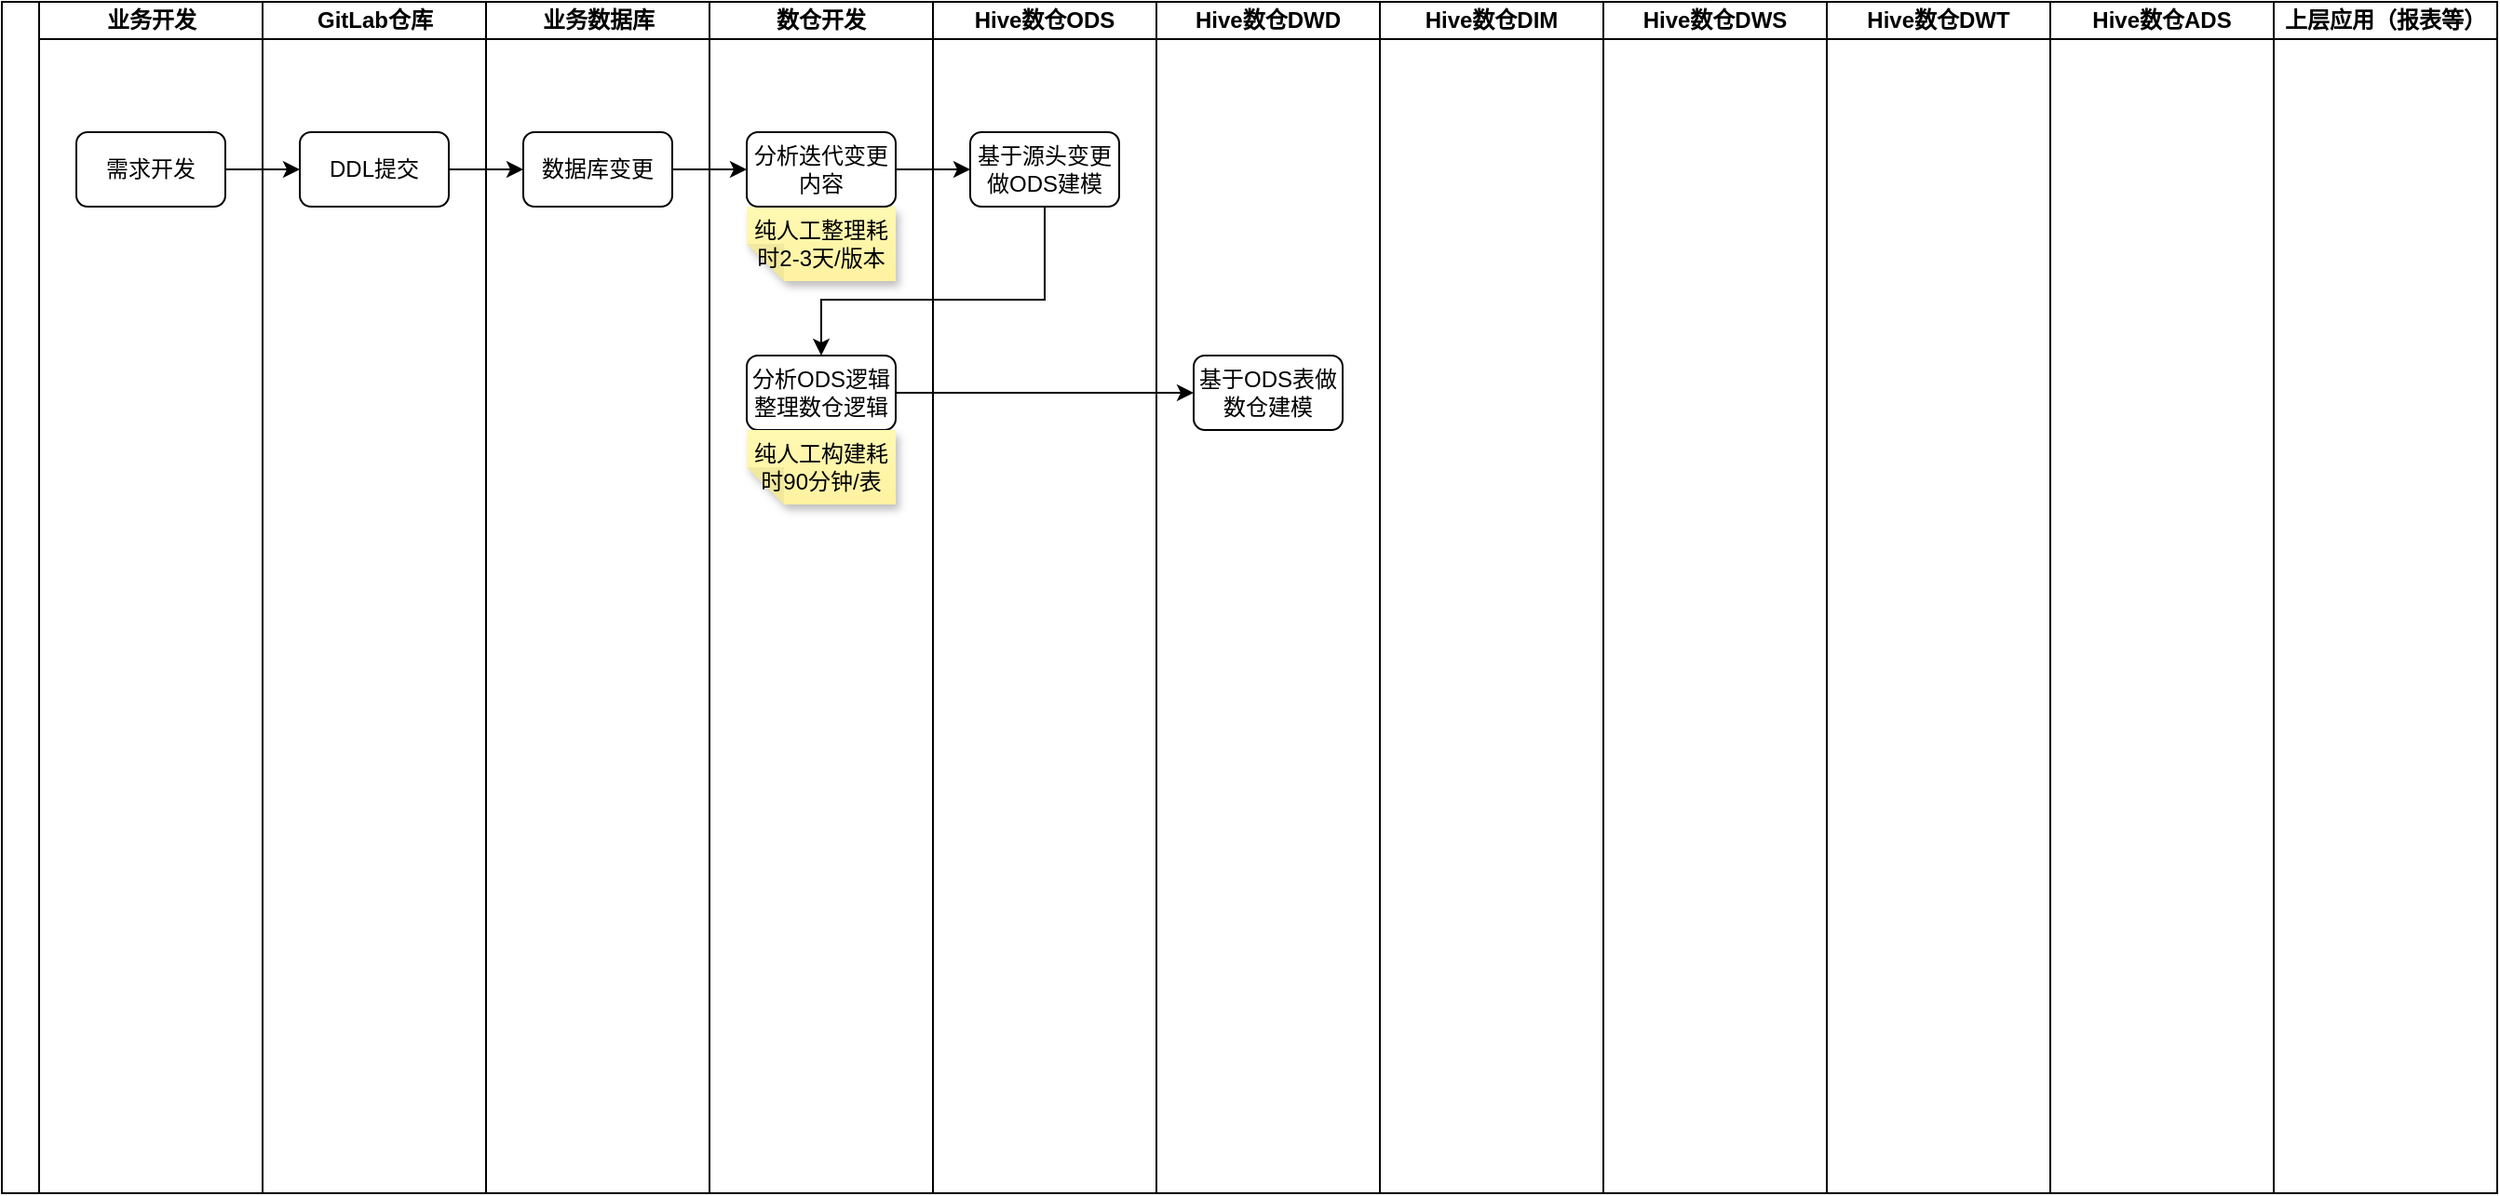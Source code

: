 <mxfile version="27.1.4" pages="2">
  <diagram id="7L3yGNj8f7w2J75RgO2U" name="业务现状分析">
    <mxGraphModel dx="1426" dy="743" grid="1" gridSize="10" guides="1" tooltips="1" connect="1" arrows="1" fold="1" page="1" pageScale="1" pageWidth="1654" pageHeight="2336" math="0" shadow="0">
      <root>
        <mxCell id="0" />
        <mxCell id="1" parent="0" />
        <mxCell id="s95HID76scR3YO6-07gL-6" value="" style="group" vertex="1" connectable="0" parent="1">
          <mxGeometry x="80" y="90" width="1340" height="640" as="geometry" />
        </mxCell>
        <mxCell id="Vvm9jeHT4xGITAVJEtvD-1" value="" style="swimlane;html=1;childLayout=stackLayout;resizeParent=1;resizeParentMax=0;startSize=20;horizontal=0;horizontalStack=1;whiteSpace=wrap;" vertex="1" parent="s95HID76scR3YO6-07gL-6">
          <mxGeometry width="380" height="640" as="geometry" />
        </mxCell>
        <mxCell id="Vvm9jeHT4xGITAVJEtvD-2" value="业务开发" style="swimlane;html=1;startSize=20;" vertex="1" parent="Vvm9jeHT4xGITAVJEtvD-1">
          <mxGeometry x="20" width="120" height="640" as="geometry" />
        </mxCell>
        <mxCell id="Vvm9jeHT4xGITAVJEtvD-3" value="GitLab仓库" style="swimlane;html=1;startSize=20;" vertex="1" parent="Vvm9jeHT4xGITAVJEtvD-1">
          <mxGeometry x="140" width="120" height="640" as="geometry" />
        </mxCell>
        <mxCell id="Vvm9jeHT4xGITAVJEtvD-4" value="业务数据库" style="swimlane;html=1;startSize=20;" vertex="1" parent="Vvm9jeHT4xGITAVJEtvD-1">
          <mxGeometry x="260" width="120" height="640" as="geometry" />
        </mxCell>
        <mxCell id="Vvm9jeHT4xGITAVJEtvD-5" value="数仓开发" style="swimlane;startSize=20;whiteSpace=wrap;html=1;" vertex="1" parent="s95HID76scR3YO6-07gL-6">
          <mxGeometry x="380" width="120" height="640" as="geometry" />
        </mxCell>
        <mxCell id="Vvm9jeHT4xGITAVJEtvD-6" value="Hive数仓ODS" style="swimlane;startSize=20;whiteSpace=wrap;html=1;" vertex="1" parent="s95HID76scR3YO6-07gL-6">
          <mxGeometry x="500" width="120" height="640" as="geometry" />
        </mxCell>
        <mxCell id="s95HID76scR3YO6-07gL-14" value="纯人工整理耗时2-3天/版本" style="shape=note;whiteSpace=wrap;html=1;backgroundOutline=1;fontColor=#000000;darkOpacity=0.05;fillColor=#FFF9B2;strokeColor=none;fillStyle=solid;direction=west;gradientDirection=north;gradientColor=#FFF2A1;shadow=1;size=20;pointerEvents=1;" vertex="1" parent="Vvm9jeHT4xGITAVJEtvD-6">
          <mxGeometry x="-100" y="110" width="80" height="40" as="geometry" />
        </mxCell>
        <mxCell id="s95HID76scR3YO6-07gL-17" value="分析ODS逻辑整理数仓逻辑" style="rounded=1;whiteSpace=wrap;html=1;" vertex="1" parent="Vvm9jeHT4xGITAVJEtvD-6">
          <mxGeometry x="-100" y="190" width="80" height="40" as="geometry" />
        </mxCell>
        <mxCell id="s95HID76scR3YO6-07gL-21" value="纯人工构建耗时90分钟/表" style="shape=note;whiteSpace=wrap;html=1;backgroundOutline=1;fontColor=#000000;darkOpacity=0.05;fillColor=#FFF9B2;strokeColor=none;fillStyle=solid;direction=west;gradientDirection=north;gradientColor=#FFF2A1;shadow=1;size=20;pointerEvents=1;" vertex="1" parent="Vvm9jeHT4xGITAVJEtvD-6">
          <mxGeometry x="-100" y="230" width="80" height="40" as="geometry" />
        </mxCell>
        <mxCell id="s95HID76scR3YO6-07gL-7" value="需求开发" style="rounded=1;whiteSpace=wrap;html=1;" vertex="1" parent="Vvm9jeHT4xGITAVJEtvD-6">
          <mxGeometry x="-460" y="70" width="80" height="40" as="geometry" />
        </mxCell>
        <mxCell id="s95HID76scR3YO6-07gL-8" value="DDL提交" style="rounded=1;whiteSpace=wrap;html=1;" vertex="1" parent="Vvm9jeHT4xGITAVJEtvD-6">
          <mxGeometry x="-340" y="70" width="80" height="40" as="geometry" />
        </mxCell>
        <mxCell id="s95HID76scR3YO6-07gL-10" value="数据库变更" style="rounded=1;whiteSpace=wrap;html=1;" vertex="1" parent="Vvm9jeHT4xGITAVJEtvD-6">
          <mxGeometry x="-220" y="70" width="80" height="40" as="geometry" />
        </mxCell>
        <mxCell id="s95HID76scR3YO6-07gL-9" style="edgeStyle=orthogonalEdgeStyle;rounded=0;orthogonalLoop=1;jettySize=auto;html=1;exitX=1;exitY=0.5;exitDx=0;exitDy=0;entryX=0;entryY=0.5;entryDx=0;entryDy=0;" edge="1" parent="Vvm9jeHT4xGITAVJEtvD-6" source="s95HID76scR3YO6-07gL-7" target="s95HID76scR3YO6-07gL-8">
          <mxGeometry relative="1" as="geometry" />
        </mxCell>
        <mxCell id="s95HID76scR3YO6-07gL-11" style="edgeStyle=orthogonalEdgeStyle;rounded=0;orthogonalLoop=1;jettySize=auto;html=1;exitX=1;exitY=0.5;exitDx=0;exitDy=0;entryX=0;entryY=0.5;entryDx=0;entryDy=0;" edge="1" parent="Vvm9jeHT4xGITAVJEtvD-6" source="s95HID76scR3YO6-07gL-8" target="s95HID76scR3YO6-07gL-10">
          <mxGeometry relative="1" as="geometry" />
        </mxCell>
        <mxCell id="s95HID76scR3YO6-07gL-12" value="分析迭代变更内容" style="rounded=1;whiteSpace=wrap;html=1;" vertex="1" parent="Vvm9jeHT4xGITAVJEtvD-6">
          <mxGeometry x="-100" y="70" width="80" height="40" as="geometry" />
        </mxCell>
        <mxCell id="s95HID76scR3YO6-07gL-15" value="基于源头变更做ODS建模" style="rounded=1;whiteSpace=wrap;html=1;" vertex="1" parent="Vvm9jeHT4xGITAVJEtvD-6">
          <mxGeometry x="20" y="70" width="80" height="40" as="geometry" />
        </mxCell>
        <mxCell id="s95HID76scR3YO6-07gL-13" style="edgeStyle=orthogonalEdgeStyle;rounded=0;orthogonalLoop=1;jettySize=auto;html=1;exitX=1;exitY=0.5;exitDx=0;exitDy=0;entryX=0;entryY=0.5;entryDx=0;entryDy=0;" edge="1" parent="Vvm9jeHT4xGITAVJEtvD-6" source="s95HID76scR3YO6-07gL-10" target="s95HID76scR3YO6-07gL-12">
          <mxGeometry relative="1" as="geometry" />
        </mxCell>
        <mxCell id="s95HID76scR3YO6-07gL-16" style="edgeStyle=orthogonalEdgeStyle;rounded=0;orthogonalLoop=1;jettySize=auto;html=1;exitX=1;exitY=0.5;exitDx=0;exitDy=0;" edge="1" parent="Vvm9jeHT4xGITAVJEtvD-6" source="s95HID76scR3YO6-07gL-12" target="s95HID76scR3YO6-07gL-15">
          <mxGeometry relative="1" as="geometry" />
        </mxCell>
        <mxCell id="s95HID76scR3YO6-07gL-19" value="基于ODS表做数仓建模" style="rounded=1;whiteSpace=wrap;html=1;" vertex="1" parent="Vvm9jeHT4xGITAVJEtvD-6">
          <mxGeometry x="140" y="190" width="80" height="40" as="geometry" />
        </mxCell>
        <mxCell id="s95HID76scR3YO6-07gL-18" style="edgeStyle=orthogonalEdgeStyle;rounded=0;orthogonalLoop=1;jettySize=auto;html=1;exitX=0.5;exitY=1;exitDx=0;exitDy=0;entryX=0.5;entryY=0;entryDx=0;entryDy=0;" edge="1" parent="Vvm9jeHT4xGITAVJEtvD-6" source="s95HID76scR3YO6-07gL-15" target="s95HID76scR3YO6-07gL-17">
          <mxGeometry relative="1" as="geometry">
            <Array as="points">
              <mxPoint x="60" y="160" />
              <mxPoint x="-60" y="160" />
            </Array>
          </mxGeometry>
        </mxCell>
        <mxCell id="s95HID76scR3YO6-07gL-20" style="edgeStyle=orthogonalEdgeStyle;rounded=0;orthogonalLoop=1;jettySize=auto;html=1;exitX=1;exitY=0.5;exitDx=0;exitDy=0;entryX=0;entryY=0.5;entryDx=0;entryDy=0;" edge="1" parent="Vvm9jeHT4xGITAVJEtvD-6" source="s95HID76scR3YO6-07gL-17" target="s95HID76scR3YO6-07gL-19">
          <mxGeometry relative="1" as="geometry" />
        </mxCell>
        <mxCell id="Vvm9jeHT4xGITAVJEtvD-7" value="Hive数仓DWD" style="swimlane;startSize=20;whiteSpace=wrap;html=1;" vertex="1" parent="s95HID76scR3YO6-07gL-6">
          <mxGeometry x="620" width="120" height="640" as="geometry" />
        </mxCell>
        <mxCell id="s95HID76scR3YO6-07gL-1" value="Hive数仓DIM" style="swimlane;startSize=20;whiteSpace=wrap;html=1;" vertex="1" parent="s95HID76scR3YO6-07gL-6">
          <mxGeometry x="740" width="120" height="640" as="geometry" />
        </mxCell>
        <mxCell id="s95HID76scR3YO6-07gL-2" value="Hive数仓DWS" style="swimlane;startSize=20;whiteSpace=wrap;html=1;" vertex="1" parent="s95HID76scR3YO6-07gL-6">
          <mxGeometry x="860" width="120" height="640" as="geometry" />
        </mxCell>
        <mxCell id="s95HID76scR3YO6-07gL-3" value="Hive数仓DWT" style="swimlane;startSize=20;whiteSpace=wrap;html=1;" vertex="1" parent="s95HID76scR3YO6-07gL-6">
          <mxGeometry x="980" width="120" height="640" as="geometry" />
        </mxCell>
        <mxCell id="s95HID76scR3YO6-07gL-4" value="Hive数仓ADS" style="swimlane;startSize=20;whiteSpace=wrap;html=1;" vertex="1" parent="s95HID76scR3YO6-07gL-6">
          <mxGeometry x="1100" width="120" height="640" as="geometry" />
        </mxCell>
        <mxCell id="s95HID76scR3YO6-07gL-5" value="上层应用（报表等）" style="swimlane;startSize=20;whiteSpace=wrap;html=1;" vertex="1" parent="s95HID76scR3YO6-07gL-6">
          <mxGeometry x="1220" width="120" height="640" as="geometry" />
        </mxCell>
      </root>
    </mxGraphModel>
  </diagram>
  <diagram name="整体流程" id="W6ySvtXdl_KMA3Iv42CC">
    <mxGraphModel dx="1426" dy="743" grid="1" gridSize="10" guides="1" tooltips="1" connect="1" arrows="1" fold="1" page="1" pageScale="1" pageWidth="240" pageHeight="200" math="0" shadow="0">
      <root>
        <mxCell id="0" />
        <mxCell id="1" parent="0" />
        <mxCell id="cDRvLgXt-hZWvaxISTlc-46" value="" style="group" parent="1" vertex="1" connectable="0">
          <mxGeometry x="60" y="60" width="820" height="720" as="geometry" />
        </mxCell>
        <mxCell id="cDRvLgXt-hZWvaxISTlc-44" value="" style="group" parent="cDRvLgXt-hZWvaxISTlc-46" vertex="1" connectable="0">
          <mxGeometry width="820" height="720" as="geometry" />
        </mxCell>
        <mxCell id="cDRvLgXt-hZWvaxISTlc-38" value="" style="swimlane;html=1;childLayout=stackLayout;resizeParent=1;resizeParentMax=0;startSize=20;horizontal=0;horizontalStack=1;whiteSpace=wrap;" parent="cDRvLgXt-hZWvaxISTlc-44" vertex="1">
          <mxGeometry width="500" height="580" as="geometry" />
        </mxCell>
        <mxCell id="cDRvLgXt-hZWvaxISTlc-39" value="业务库" style="swimlane;html=1;startSize=20;" parent="cDRvLgXt-hZWvaxISTlc-38" vertex="1">
          <mxGeometry x="20" width="160" height="580" as="geometry" />
        </mxCell>
        <mxCell id="cDRvLgXt-hZWvaxISTlc-40" value="变更分析Agent" style="swimlane;html=1;startSize=20;" parent="cDRvLgXt-hZWvaxISTlc-38" vertex="1">
          <mxGeometry x="180" width="160" height="580" as="geometry">
            <mxRectangle x="151.613" width="40" height="720" as="alternateBounds" />
          </mxGeometry>
        </mxCell>
        <mxCell id="cDRvLgXt-hZWvaxISTlc-45" value="源头变更" style="rounded=1;whiteSpace=wrap;html=1;" parent="cDRvLgXt-hZWvaxISTlc-40" vertex="1">
          <mxGeometry x="-120" y="59.998" width="80" height="38.889" as="geometry" />
        </mxCell>
        <mxCell id="cDRvLgXt-hZWvaxISTlc-48" style="edgeStyle=orthogonalEdgeStyle;rounded=0;orthogonalLoop=1;jettySize=auto;html=1;exitX=1;exitY=0.5;exitDx=0;exitDy=0;entryX=0;entryY=0.5;entryDx=0;entryDy=0;" parent="cDRvLgXt-hZWvaxISTlc-40" source="cDRvLgXt-hZWvaxISTlc-45" edge="1">
          <mxGeometry relative="1" as="geometry">
            <mxPoint x="40" y="79.442" as="targetPoint" />
          </mxGeometry>
        </mxCell>
        <mxCell id="cDRvLgXt-hZWvaxISTlc-53" style="edgeStyle=orthogonalEdgeStyle;rounded=0;orthogonalLoop=1;jettySize=auto;html=1;exitX=0.5;exitY=1;exitDx=0;exitDy=0;entryX=0.5;entryY=0;entryDx=0;entryDy=0;dashed=1;" parent="cDRvLgXt-hZWvaxISTlc-40" source="cDRvLgXt-hZWvaxISTlc-50" target="cDRvLgXt-hZWvaxISTlc-52" edge="1">
          <mxGeometry relative="1" as="geometry" />
        </mxCell>
        <mxCell id="cDRvLgXt-hZWvaxISTlc-50" value="变更分析" style="shape=process;whiteSpace=wrap;html=1;backgroundOutline=1;" parent="cDRvLgXt-hZWvaxISTlc-40" vertex="1">
          <mxGeometry x="40" y="59.998" width="80" height="38.889" as="geometry" />
        </mxCell>
        <mxCell id="cDRvLgXt-hZWvaxISTlc-52" value="" style="rounded=1;whiteSpace=wrap;html=1;dashed=1;dashPattern=12 12;" parent="cDRvLgXt-hZWvaxISTlc-40" vertex="1">
          <mxGeometry x="20" y="140" width="120" height="360" as="geometry" />
        </mxCell>
        <mxCell id="cDRvLgXt-hZWvaxISTlc-55" style="edgeStyle=orthogonalEdgeStyle;rounded=0;orthogonalLoop=1;jettySize=auto;html=1;exitX=0.5;exitY=1;exitDx=0;exitDy=0;entryX=0.5;entryY=0;entryDx=0;entryDy=0;" parent="cDRvLgXt-hZWvaxISTlc-40" source="cDRvLgXt-hZWvaxISTlc-51" target="cDRvLgXt-hZWvaxISTlc-54" edge="1">
          <mxGeometry relative="1" as="geometry" />
        </mxCell>
        <mxCell id="cDRvLgXt-hZWvaxISTlc-51" value="源头变更采集" style="rounded=1;whiteSpace=wrap;html=1;" parent="cDRvLgXt-hZWvaxISTlc-40" vertex="1">
          <mxGeometry x="40" y="180" width="80" height="38.889" as="geometry" />
        </mxCell>
        <mxCell id="cDRvLgXt-hZWvaxISTlc-57" style="edgeStyle=orthogonalEdgeStyle;rounded=0;orthogonalLoop=1;jettySize=auto;html=1;exitX=0.5;exitY=1;exitDx=0;exitDy=0;entryX=0.5;entryY=0;entryDx=0;entryDy=0;" parent="cDRvLgXt-hZWvaxISTlc-40" source="cDRvLgXt-hZWvaxISTlc-54" target="cDRvLgXt-hZWvaxISTlc-56" edge="1">
          <mxGeometry relative="1" as="geometry" />
        </mxCell>
        <mxCell id="cDRvLgXt-hZWvaxISTlc-54" value="变更类型判断" style="rounded=1;whiteSpace=wrap;html=1;" parent="cDRvLgXt-hZWvaxISTlc-40" vertex="1">
          <mxGeometry x="40" y="260" width="80" height="38.889" as="geometry" />
        </mxCell>
        <mxCell id="cDRvLgXt-hZWvaxISTlc-65" style="edgeStyle=orthogonalEdgeStyle;rounded=0;orthogonalLoop=1;jettySize=auto;html=1;exitX=0.5;exitY=1;exitDx=0;exitDy=0;entryX=0.5;entryY=0;entryDx=0;entryDy=0;" parent="cDRvLgXt-hZWvaxISTlc-40" source="cDRvLgXt-hZWvaxISTlc-56" target="cDRvLgXt-hZWvaxISTlc-64" edge="1">
          <mxGeometry relative="1" as="geometry" />
        </mxCell>
        <mxCell id="cDRvLgXt-hZWvaxISTlc-56" value="变更内容分析" style="rounded=1;whiteSpace=wrap;html=1;" parent="cDRvLgXt-hZWvaxISTlc-40" vertex="1">
          <mxGeometry x="40" y="340" width="80" height="38.889" as="geometry" />
        </mxCell>
        <mxCell id="cDRvLgXt-hZWvaxISTlc-64" value="变更报告输出" style="rounded=1;whiteSpace=wrap;html=1;" parent="cDRvLgXt-hZWvaxISTlc-40" vertex="1">
          <mxGeometry x="40" y="420.56" width="80" height="38.889" as="geometry" />
        </mxCell>
        <mxCell id="cDRvLgXt-hZWvaxISTlc-41" value="ODS建模Agent" style="swimlane;html=1;startSize=20;" parent="cDRvLgXt-hZWvaxISTlc-38" vertex="1">
          <mxGeometry x="340" width="160" height="580" as="geometry">
            <mxRectangle x="283.226" width="40" height="720" as="alternateBounds" />
          </mxGeometry>
        </mxCell>
        <mxCell id="cDRvLgXt-hZWvaxISTlc-67" style="edgeStyle=orthogonalEdgeStyle;rounded=0;orthogonalLoop=1;jettySize=auto;html=1;exitX=0.5;exitY=1;exitDx=0;exitDy=0;dashed=1;" parent="cDRvLgXt-hZWvaxISTlc-41" source="cDRvLgXt-hZWvaxISTlc-58" edge="1">
          <mxGeometry relative="1" as="geometry">
            <mxPoint x="80" y="140" as="targetPoint" />
          </mxGeometry>
        </mxCell>
        <mxCell id="cDRvLgXt-hZWvaxISTlc-58" value="ODS建模" style="shape=process;whiteSpace=wrap;html=1;backgroundOutline=1;" parent="cDRvLgXt-hZWvaxISTlc-41" vertex="1">
          <mxGeometry x="40" y="60" width="80" height="38.889" as="geometry" />
        </mxCell>
        <mxCell id="cDRvLgXt-hZWvaxISTlc-66" value="" style="rounded=1;whiteSpace=wrap;html=1;dashed=1;dashPattern=12 12;" parent="cDRvLgXt-hZWvaxISTlc-41" vertex="1">
          <mxGeometry x="20" y="140" width="120" height="360" as="geometry" />
        </mxCell>
        <mxCell id="cDRvLgXt-hZWvaxISTlc-69" value="字段变更建模" style="rounded=1;whiteSpace=wrap;html=1;" parent="cDRvLgXt-hZWvaxISTlc-41" vertex="1">
          <mxGeometry x="40" y="290" width="80" height="38.889" as="geometry" />
        </mxCell>
        <mxCell id="cDRvLgXt-hZWvaxISTlc-71" value="表变更建模" style="rounded=1;whiteSpace=wrap;html=1;" parent="cDRvLgXt-hZWvaxISTlc-41" vertex="1">
          <mxGeometry x="40" y="390" width="80" height="38.889" as="geometry" />
        </mxCell>
        <mxCell id="cDRvLgXt-hZWvaxISTlc-79" value="1. 新增表&lt;div&gt;2. 删除表&lt;/div&gt;&lt;div&gt;3. 分库分表&lt;/div&gt;" style="shape=note;whiteSpace=wrap;html=1;backgroundOutline=1;fontColor=#000000;darkOpacity=0.05;fillColor=#FFF9B2;strokeColor=none;fillStyle=solid;direction=west;gradientDirection=north;gradientColor=#FFF2A1;shadow=1;size=20;pointerEvents=1;align=left;" parent="cDRvLgXt-hZWvaxISTlc-41" vertex="1">
          <mxGeometry x="40" y="428.89" width="80" height="50" as="geometry" />
        </mxCell>
        <mxCell id="cDRvLgXt-hZWvaxISTlc-80" value="1. 新增字段&lt;div&gt;2. 删除字段&lt;/div&gt;&lt;div&gt;3. 修改字段&lt;/div&gt;" style="shape=note;whiteSpace=wrap;html=1;backgroundOutline=1;fontColor=#000000;darkOpacity=0.05;fillColor=#FFF9B2;strokeColor=none;fillStyle=solid;direction=west;gradientDirection=north;gradientColor=#FFF2A1;shadow=1;size=0;pointerEvents=1;align=left;" parent="cDRvLgXt-hZWvaxISTlc-41" vertex="1">
          <mxGeometry x="40" y="330" width="80" height="48.89" as="geometry" />
        </mxCell>
        <mxCell id="cDRvLgXt-hZWvaxISTlc-81" value="下游影响分析" style="rounded=1;whiteSpace=wrap;html=1;fillColor=#d5e8d4;strokeColor=#82b366;" parent="cDRvLgXt-hZWvaxISTlc-41" vertex="1">
          <mxGeometry x="40" y="180" width="80" height="38.889" as="geometry" />
        </mxCell>
        <mxCell id="cDRvLgXt-hZWvaxISTlc-91" value="1. 已有DW的迭代&lt;div&gt;2. 新增DW&lt;/div&gt;" style="shape=note;whiteSpace=wrap;html=1;backgroundOutline=1;fontColor=#000000;darkOpacity=0.05;fillColor=#FFF9B2;strokeColor=none;fillStyle=solid;direction=west;gradientDirection=north;gradientColor=#FFF2A1;shadow=1;size=0;pointerEvents=1;align=left;" parent="cDRvLgXt-hZWvaxISTlc-41" vertex="1">
          <mxGeometry x="40" y="218.89" width="80" height="48.89" as="geometry" />
        </mxCell>
        <mxCell id="cDRvLgXt-hZWvaxISTlc-59" style="edgeStyle=orthogonalEdgeStyle;rounded=0;orthogonalLoop=1;jettySize=auto;html=1;exitX=1;exitY=0.5;exitDx=0;exitDy=0;entryX=0;entryY=0.5;entryDx=0;entryDy=0;dashed=1;dashPattern=1 4;strokeColor=default;" parent="cDRvLgXt-hZWvaxISTlc-38" source="cDRvLgXt-hZWvaxISTlc-50" target="cDRvLgXt-hZWvaxISTlc-58" edge="1">
          <mxGeometry relative="1" as="geometry" />
        </mxCell>
        <mxCell id="cDRvLgXt-hZWvaxISTlc-76" style="edgeStyle=orthogonalEdgeStyle;rounded=1;orthogonalLoop=1;jettySize=auto;html=1;exitX=1;exitY=0.25;exitDx=0;exitDy=0;entryX=0;entryY=0.5;entryDx=0;entryDy=0;curved=0;" parent="cDRvLgXt-hZWvaxISTlc-38" source="cDRvLgXt-hZWvaxISTlc-56" target="cDRvLgXt-hZWvaxISTlc-69" edge="1">
          <mxGeometry relative="1" as="geometry">
            <Array as="points">
              <mxPoint x="330" y="350" />
              <mxPoint x="330" y="309" />
            </Array>
          </mxGeometry>
        </mxCell>
        <mxCell id="cDRvLgXt-hZWvaxISTlc-78" style="edgeStyle=orthogonalEdgeStyle;rounded=1;orthogonalLoop=1;jettySize=auto;html=1;exitX=1;exitY=0.75;exitDx=0;exitDy=0;entryX=0;entryY=0.5;entryDx=0;entryDy=0;curved=0;" parent="cDRvLgXt-hZWvaxISTlc-38" source="cDRvLgXt-hZWvaxISTlc-56" target="cDRvLgXt-hZWvaxISTlc-71" edge="1">
          <mxGeometry relative="1" as="geometry">
            <Array as="points">
              <mxPoint x="330" y="369" />
              <mxPoint x="330" y="409" />
            </Array>
          </mxGeometry>
        </mxCell>
        <mxCell id="cDRvLgXt-hZWvaxISTlc-42" value="DW建模Agent" style="swimlane;startSize=20;whiteSpace=wrap;html=1;" parent="cDRvLgXt-hZWvaxISTlc-44" vertex="1">
          <mxGeometry x="500" width="160" height="580" as="geometry" />
        </mxCell>
        <mxCell id="cDRvLgXt-hZWvaxISTlc-83" style="edgeStyle=orthogonalEdgeStyle;rounded=0;orthogonalLoop=1;jettySize=auto;html=1;exitX=0.5;exitY=1;exitDx=0;exitDy=0;dashed=1;" parent="cDRvLgXt-hZWvaxISTlc-42" source="cDRvLgXt-hZWvaxISTlc-60" target="cDRvLgXt-hZWvaxISTlc-82" edge="1">
          <mxGeometry relative="1" as="geometry" />
        </mxCell>
        <mxCell id="cDRvLgXt-hZWvaxISTlc-60" value="DW建模" style="shape=process;whiteSpace=wrap;html=1;backgroundOutline=1;" parent="cDRvLgXt-hZWvaxISTlc-42" vertex="1">
          <mxGeometry x="40" y="60" width="80" height="38.889" as="geometry" />
        </mxCell>
        <mxCell id="cDRvLgXt-hZWvaxISTlc-82" value="" style="rounded=1;whiteSpace=wrap;html=1;dashed=1;dashPattern=12 12;" parent="cDRvLgXt-hZWvaxISTlc-42" vertex="1">
          <mxGeometry x="20" y="140" width="120" height="420" as="geometry" />
        </mxCell>
        <mxCell id="cDRvLgXt-hZWvaxISTlc-87" style="edgeStyle=orthogonalEdgeStyle;rounded=0;orthogonalLoop=1;jettySize=auto;html=1;exitX=0.5;exitY=1;exitDx=0;exitDy=0;entryX=0.5;entryY=0;entryDx=0;entryDy=0;" parent="cDRvLgXt-hZWvaxISTlc-42" source="cDRvLgXt-hZWvaxISTlc-84" target="cDRvLgXt-hZWvaxISTlc-86" edge="1">
          <mxGeometry relative="1" as="geometry" />
        </mxCell>
        <mxCell id="cDRvLgXt-hZWvaxISTlc-84" value="判断建模类型&lt;div&gt;dwd/dim/dwt/dws&lt;/div&gt;" style="rounded=1;whiteSpace=wrap;html=1;" parent="cDRvLgXt-hZWvaxISTlc-42" vertex="1">
          <mxGeometry x="40" y="180" width="80" height="38.889" as="geometry" />
        </mxCell>
        <mxCell id="cDRvLgXt-hZWvaxISTlc-89" style="edgeStyle=orthogonalEdgeStyle;rounded=0;orthogonalLoop=1;jettySize=auto;html=1;exitX=0.5;exitY=1;exitDx=0;exitDy=0;" parent="cDRvLgXt-hZWvaxISTlc-42" source="cDRvLgXt-hZWvaxISTlc-86" target="cDRvLgXt-hZWvaxISTlc-88" edge="1">
          <mxGeometry relative="1" as="geometry" />
        </mxCell>
        <mxCell id="cDRvLgXt-hZWvaxISTlc-86" value="建模信息生成" style="rounded=1;whiteSpace=wrap;html=1;" parent="cDRvLgXt-hZWvaxISTlc-42" vertex="1">
          <mxGeometry x="40" y="260" width="80" height="38.889" as="geometry" />
        </mxCell>
        <mxCell id="cDRvLgXt-hZWvaxISTlc-93" style="edgeStyle=orthogonalEdgeStyle;rounded=0;orthogonalLoop=1;jettySize=auto;html=1;exitX=0.5;exitY=1;exitDx=0;exitDy=0;entryX=0.5;entryY=0;entryDx=0;entryDy=0;" parent="cDRvLgXt-hZWvaxISTlc-42" source="cDRvLgXt-hZWvaxISTlc-88" target="cDRvLgXt-hZWvaxISTlc-92" edge="1">
          <mxGeometry relative="1" as="geometry" />
        </mxCell>
        <mxCell id="cDRvLgXt-hZWvaxISTlc-88" value="画布逻辑产出或更新" style="rounded=1;whiteSpace=wrap;html=1;" parent="cDRvLgXt-hZWvaxISTlc-42" vertex="1">
          <mxGeometry x="40" y="340" width="80" height="38.889" as="geometry" />
        </mxCell>
        <mxCell id="cDRvLgXt-hZWvaxISTlc-107" style="edgeStyle=orthogonalEdgeStyle;rounded=0;orthogonalLoop=1;jettySize=auto;html=1;exitX=0.5;exitY=1;exitDx=0;exitDy=0;entryX=0.5;entryY=0;entryDx=0;entryDy=0;" parent="cDRvLgXt-hZWvaxISTlc-42" source="cDRvLgXt-hZWvaxISTlc-92" target="cDRvLgXt-hZWvaxISTlc-98" edge="1">
          <mxGeometry relative="1" as="geometry" />
        </mxCell>
        <mxCell id="cDRvLgXt-hZWvaxISTlc-92" value="模型发布" style="rounded=1;whiteSpace=wrap;html=1;" parent="cDRvLgXt-hZWvaxISTlc-42" vertex="1">
          <mxGeometry x="40" y="420" width="80" height="38.889" as="geometry" />
        </mxCell>
        <mxCell id="cDRvLgXt-hZWvaxISTlc-98" value="下游影响分析" style="rounded=1;whiteSpace=wrap;html=1;fillColor=#d5e8d4;strokeColor=#82b366;" parent="cDRvLgXt-hZWvaxISTlc-42" vertex="1">
          <mxGeometry x="40" y="501.11" width="80" height="38.889" as="geometry" />
        </mxCell>
        <mxCell id="lhbmunmkYhHzS3l1FToV-1" value="字段归一化" style="shape=note;whiteSpace=wrap;html=1;backgroundOutline=1;fontColor=#000000;darkOpacity=0.05;fillColor=#FFF9B2;strokeColor=none;fillStyle=solid;direction=west;gradientDirection=north;gradientColor=#FFF2A1;shadow=1;size=0;pointerEvents=1;align=left;" vertex="1" parent="cDRvLgXt-hZWvaxISTlc-42">
          <mxGeometry x="90" y="300" width="40" height="30" as="geometry" />
        </mxCell>
        <mxCell id="cDRvLgXt-hZWvaxISTlc-61" style="edgeStyle=orthogonalEdgeStyle;rounded=0;orthogonalLoop=1;jettySize=auto;html=1;exitX=1;exitY=0.5;exitDx=0;exitDy=0;dashed=1;dashPattern=1 4;" parent="cDRvLgXt-hZWvaxISTlc-44" source="cDRvLgXt-hZWvaxISTlc-58" target="cDRvLgXt-hZWvaxISTlc-60" edge="1">
          <mxGeometry relative="1" as="geometry" />
        </mxCell>
        <mxCell id="cDRvLgXt-hZWvaxISTlc-90" style="edgeStyle=orthogonalEdgeStyle;rounded=0;orthogonalLoop=1;jettySize=auto;html=1;exitX=1;exitY=0.5;exitDx=0;exitDy=0;entryX=0;entryY=0.5;entryDx=0;entryDy=0;" parent="cDRvLgXt-hZWvaxISTlc-44" source="cDRvLgXt-hZWvaxISTlc-81" target="cDRvLgXt-hZWvaxISTlc-84" edge="1">
          <mxGeometry relative="1" as="geometry" />
        </mxCell>
        <mxCell id="cDRvLgXt-hZWvaxISTlc-95" value="&lt;div style=&quot;line-height: 40%;&quot;&gt;&lt;h1 style=&quot;margin-top: 0px; line-height: 40%;&quot;&gt;&lt;span style=&quot;font-weight: 400;&quot;&gt;&lt;font style=&quot;font-size: 14px; line-height: 40%;&quot;&gt;1、所有模型的物化不在建模流程中处理，而是在模型使用过程中动态进行处理。&lt;/font&gt;&lt;/span&gt;&lt;/h1&gt;&lt;div&gt;&lt;h1 style=&quot;margin-top: 0px; line-height: 9.6px;&quot;&gt;&lt;span style=&quot;font-weight: 400;&quot;&gt;&lt;font style=&quot;font-size: 14px; line-height: 5.6px;&quot;&gt;2、下游影响分析需要调用数据资产Agent的能力。&lt;/font&gt;&lt;/span&gt;&lt;/h1&gt;&lt;h1 style=&quot;margin-top: 0px; line-height: 9.6px;&quot;&gt;&lt;span style=&quot;background-color: transparent; color: light-dark(rgb(0, 0, 0), rgb(255, 255, 255)); font-weight: normal; font-size: 14px;&quot;&gt;3、&lt;/span&gt;&lt;span style=&quot;background-color: transparent; color: light-dark(rgb(0, 0, 0), rgb(255, 255, 255)); font-weight: normal; font-size: 14px;&quot;&gt;DW建模和ADS建模的模型发布需要对接指标平台，将模型中所有指标录入指标平台。&lt;/span&gt;&lt;/h1&gt;&lt;div&gt;&lt;span style=&quot;background-color: transparent; color: light-dark(rgb(0, 0, 0), rgb(255, 255, 255)); font-size: 14px;&quot;&gt;4、所有建模Agent处理过程中需要及时通知数仓或ADS相关负责人，并发送详细的建模报告。&lt;/span&gt;&lt;/div&gt;&lt;/div&gt;&lt;div&gt;&lt;br&gt;&lt;/div&gt;&lt;/div&gt;" style="text;html=1;whiteSpace=wrap;overflow=hidden;rounded=0;" parent="cDRvLgXt-hZWvaxISTlc-44" vertex="1">
          <mxGeometry y="580" width="820" height="120" as="geometry" />
        </mxCell>
        <mxCell id="cDRvLgXt-hZWvaxISTlc-96" value="" style="rounded=1;whiteSpace=wrap;html=1;dashed=1;dashPattern=12 12;" parent="cDRvLgXt-hZWvaxISTlc-44" vertex="1">
          <mxGeometry x="680" y="140" width="120" height="360" as="geometry" />
        </mxCell>
        <mxCell id="cDRvLgXt-hZWvaxISTlc-103" style="edgeStyle=orthogonalEdgeStyle;rounded=0;orthogonalLoop=1;jettySize=auto;html=1;exitX=0.5;exitY=1;exitDx=0;exitDy=0;" parent="cDRvLgXt-hZWvaxISTlc-44" source="cDRvLgXt-hZWvaxISTlc-99" target="cDRvLgXt-hZWvaxISTlc-101" edge="1">
          <mxGeometry relative="1" as="geometry" />
        </mxCell>
        <mxCell id="cDRvLgXt-hZWvaxISTlc-99" value="建模信息生成" style="rounded=1;whiteSpace=wrap;html=1;" parent="cDRvLgXt-hZWvaxISTlc-44" vertex="1">
          <mxGeometry x="700" y="180" width="80" height="38.889" as="geometry" />
        </mxCell>
        <mxCell id="cDRvLgXt-hZWvaxISTlc-100" style="edgeStyle=orthogonalEdgeStyle;rounded=1;orthogonalLoop=1;jettySize=auto;html=1;exitX=1;exitY=0.5;exitDx=0;exitDy=0;entryX=0;entryY=0.5;entryDx=0;entryDy=0;curved=0;" parent="cDRvLgXt-hZWvaxISTlc-44" source="cDRvLgXt-hZWvaxISTlc-98" target="cDRvLgXt-hZWvaxISTlc-99" edge="1">
          <mxGeometry relative="1" as="geometry">
            <Array as="points">
              <mxPoint x="650" y="521" />
              <mxPoint x="650" y="199" />
            </Array>
          </mxGeometry>
        </mxCell>
        <mxCell id="cDRvLgXt-hZWvaxISTlc-105" style="edgeStyle=orthogonalEdgeStyle;rounded=0;orthogonalLoop=1;jettySize=auto;html=1;exitX=0.5;exitY=1;exitDx=0;exitDy=0;" parent="cDRvLgXt-hZWvaxISTlc-44" source="cDRvLgXt-hZWvaxISTlc-101" target="cDRvLgXt-hZWvaxISTlc-104" edge="1">
          <mxGeometry relative="1" as="geometry" />
        </mxCell>
        <mxCell id="cDRvLgXt-hZWvaxISTlc-101" value="画布逻辑产出或更新" style="rounded=1;whiteSpace=wrap;html=1;" parent="cDRvLgXt-hZWvaxISTlc-44" vertex="1">
          <mxGeometry x="700" y="260" width="80" height="38.889" as="geometry" />
        </mxCell>
        <mxCell id="cDRvLgXt-hZWvaxISTlc-108" style="edgeStyle=orthogonalEdgeStyle;rounded=0;orthogonalLoop=1;jettySize=auto;html=1;exitX=0.5;exitY=1;exitDx=0;exitDy=0;" parent="cDRvLgXt-hZWvaxISTlc-44" source="cDRvLgXt-hZWvaxISTlc-104" target="cDRvLgXt-hZWvaxISTlc-106" edge="1">
          <mxGeometry relative="1" as="geometry" />
        </mxCell>
        <mxCell id="cDRvLgXt-hZWvaxISTlc-104" value="模型发布" style="rounded=1;whiteSpace=wrap;html=1;" parent="cDRvLgXt-hZWvaxISTlc-44" vertex="1">
          <mxGeometry x="700" y="340" width="80" height="38.889" as="geometry" />
        </mxCell>
        <mxCell id="cDRvLgXt-hZWvaxISTlc-106" value="下游影响分析" style="rounded=1;whiteSpace=wrap;html=1;fillColor=#d5e8d4;strokeColor=#82b366;" parent="cDRvLgXt-hZWvaxISTlc-44" vertex="1">
          <mxGeometry x="700" y="421" width="80" height="38.889" as="geometry" />
        </mxCell>
        <mxCell id="cDRvLgXt-hZWvaxISTlc-43" value="ADS建模Agent" style="swimlane;startSize=20;whiteSpace=wrap;html=1;" parent="cDRvLgXt-hZWvaxISTlc-46" vertex="1">
          <mxGeometry x="660" width="160" height="580" as="geometry" />
        </mxCell>
        <mxCell id="cDRvLgXt-hZWvaxISTlc-97" style="edgeStyle=orthogonalEdgeStyle;rounded=0;orthogonalLoop=1;jettySize=auto;html=1;exitX=0.5;exitY=1;exitDx=0;exitDy=0;" parent="cDRvLgXt-hZWvaxISTlc-43" source="cDRvLgXt-hZWvaxISTlc-62" edge="1">
          <mxGeometry relative="1" as="geometry">
            <mxPoint x="80" y="140" as="targetPoint" />
          </mxGeometry>
        </mxCell>
        <mxCell id="cDRvLgXt-hZWvaxISTlc-62" value="ADS建模" style="shape=process;whiteSpace=wrap;html=1;backgroundOutline=1;" parent="cDRvLgXt-hZWvaxISTlc-43" vertex="1">
          <mxGeometry x="40" y="60" width="80" height="38.889" as="geometry" />
        </mxCell>
        <mxCell id="cDRvLgXt-hZWvaxISTlc-63" style="edgeStyle=orthogonalEdgeStyle;rounded=0;orthogonalLoop=1;jettySize=auto;html=1;exitX=1;exitY=0.5;exitDx=0;exitDy=0;entryX=0;entryY=0.5;entryDx=0;entryDy=0;dashed=1;dashPattern=1 4;" parent="cDRvLgXt-hZWvaxISTlc-46" source="cDRvLgXt-hZWvaxISTlc-60" target="cDRvLgXt-hZWvaxISTlc-62" edge="1">
          <mxGeometry relative="1" as="geometry" />
        </mxCell>
      </root>
    </mxGraphModel>
  </diagram>
</mxfile>
